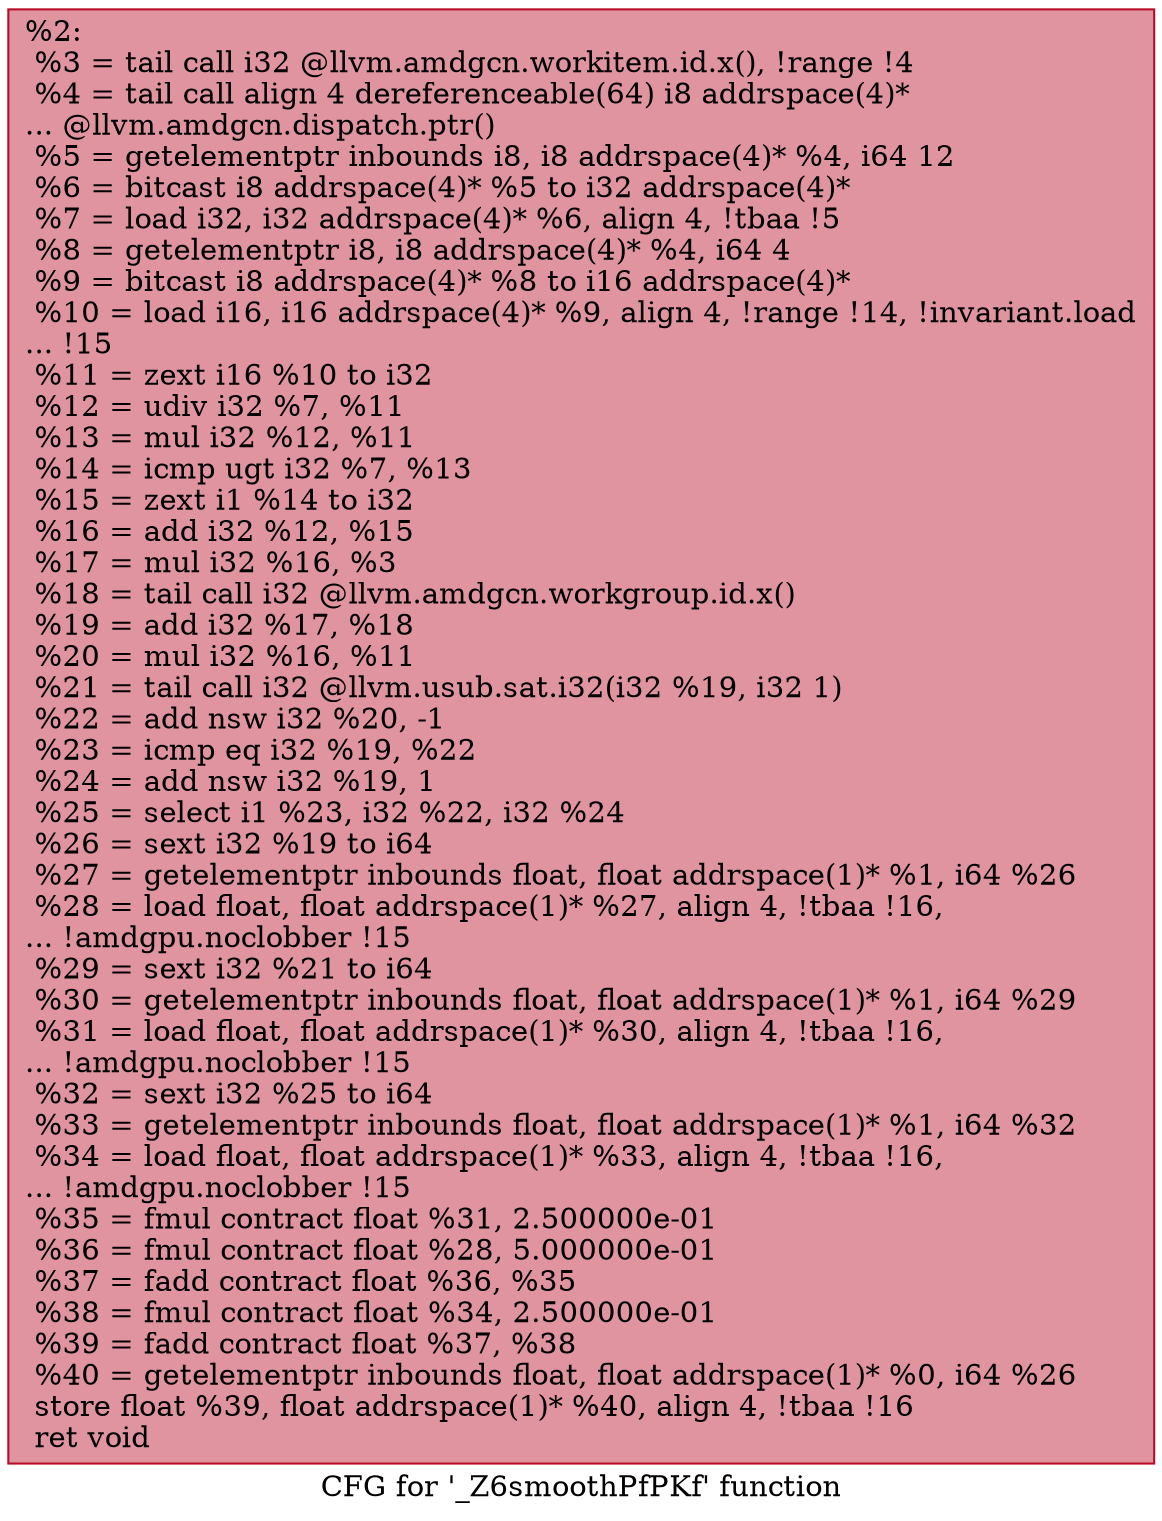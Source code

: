 digraph "CFG for '_Z6smoothPfPKf' function" {
	label="CFG for '_Z6smoothPfPKf' function";

	Node0x5b785a0 [shape=record,color="#b70d28ff", style=filled, fillcolor="#b70d2870",label="{%2:\l  %3 = tail call i32 @llvm.amdgcn.workitem.id.x(), !range !4\l  %4 = tail call align 4 dereferenceable(64) i8 addrspace(4)*\l... @llvm.amdgcn.dispatch.ptr()\l  %5 = getelementptr inbounds i8, i8 addrspace(4)* %4, i64 12\l  %6 = bitcast i8 addrspace(4)* %5 to i32 addrspace(4)*\l  %7 = load i32, i32 addrspace(4)* %6, align 4, !tbaa !5\l  %8 = getelementptr i8, i8 addrspace(4)* %4, i64 4\l  %9 = bitcast i8 addrspace(4)* %8 to i16 addrspace(4)*\l  %10 = load i16, i16 addrspace(4)* %9, align 4, !range !14, !invariant.load\l... !15\l  %11 = zext i16 %10 to i32\l  %12 = udiv i32 %7, %11\l  %13 = mul i32 %12, %11\l  %14 = icmp ugt i32 %7, %13\l  %15 = zext i1 %14 to i32\l  %16 = add i32 %12, %15\l  %17 = mul i32 %16, %3\l  %18 = tail call i32 @llvm.amdgcn.workgroup.id.x()\l  %19 = add i32 %17, %18\l  %20 = mul i32 %16, %11\l  %21 = tail call i32 @llvm.usub.sat.i32(i32 %19, i32 1)\l  %22 = add nsw i32 %20, -1\l  %23 = icmp eq i32 %19, %22\l  %24 = add nsw i32 %19, 1\l  %25 = select i1 %23, i32 %22, i32 %24\l  %26 = sext i32 %19 to i64\l  %27 = getelementptr inbounds float, float addrspace(1)* %1, i64 %26\l  %28 = load float, float addrspace(1)* %27, align 4, !tbaa !16,\l... !amdgpu.noclobber !15\l  %29 = sext i32 %21 to i64\l  %30 = getelementptr inbounds float, float addrspace(1)* %1, i64 %29\l  %31 = load float, float addrspace(1)* %30, align 4, !tbaa !16,\l... !amdgpu.noclobber !15\l  %32 = sext i32 %25 to i64\l  %33 = getelementptr inbounds float, float addrspace(1)* %1, i64 %32\l  %34 = load float, float addrspace(1)* %33, align 4, !tbaa !16,\l... !amdgpu.noclobber !15\l  %35 = fmul contract float %31, 2.500000e-01\l  %36 = fmul contract float %28, 5.000000e-01\l  %37 = fadd contract float %36, %35\l  %38 = fmul contract float %34, 2.500000e-01\l  %39 = fadd contract float %37, %38\l  %40 = getelementptr inbounds float, float addrspace(1)* %0, i64 %26\l  store float %39, float addrspace(1)* %40, align 4, !tbaa !16\l  ret void\l}"];
}
